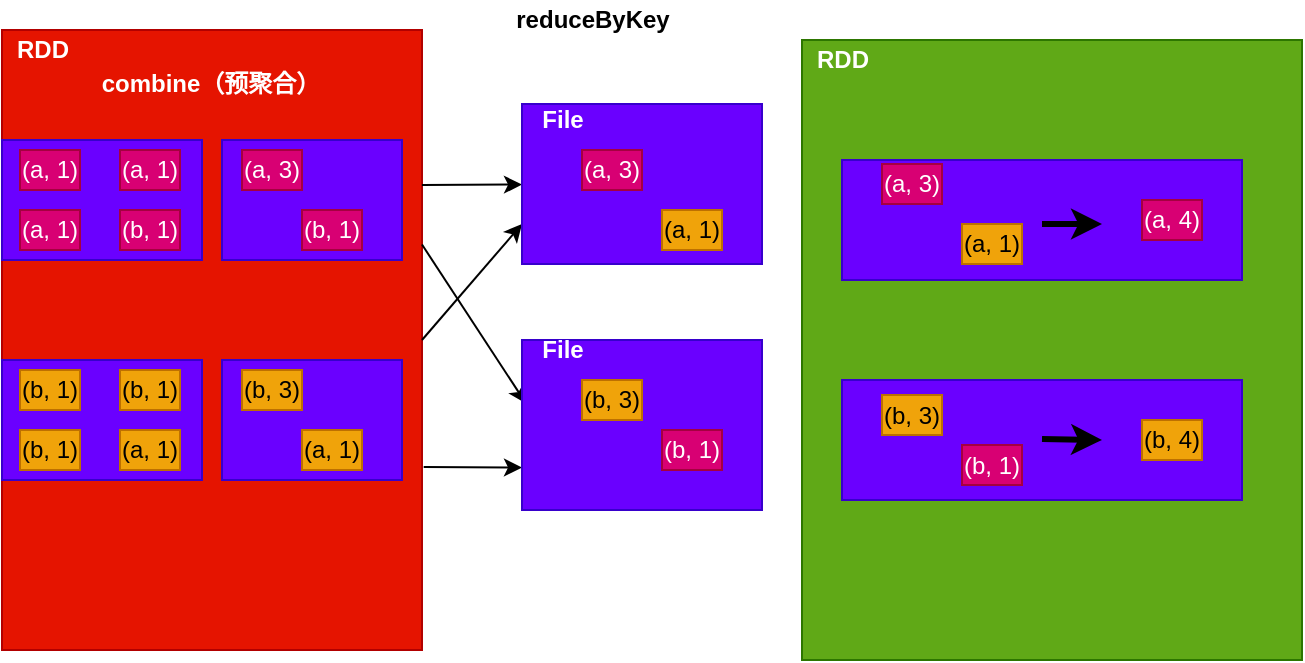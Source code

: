 <mxfile version="15.6.1" type="github">
  <diagram id="uHkLwH2D2pMiaK8kTUNt" name="第 1 页">
    <mxGraphModel dx="1038" dy="547" grid="1" gridSize="10" guides="1" tooltips="1" connect="1" arrows="1" fold="1" page="1" pageScale="1" pageWidth="827" pageHeight="1169" math="0" shadow="0">
      <root>
        <mxCell id="0" />
        <mxCell id="1" parent="0" />
        <mxCell id="VE1M2Om0jNycBHb0EIvG-1" value="" style="rounded=0;whiteSpace=wrap;html=1;shadow=0;labelBackgroundColor=none;labelBorderColor=none;fillColor=#e51400;strokeColor=#B20000;fontColor=#ffffff;" vertex="1" parent="1">
          <mxGeometry x="40" y="110" width="210" height="310" as="geometry" />
        </mxCell>
        <mxCell id="VE1M2Om0jNycBHb0EIvG-2" style="rounded=0;orthogonalLoop=1;jettySize=auto;html=1;exitX=1;exitY=0.25;exitDx=0;exitDy=0;" edge="1" parent="1" source="VE1M2Om0jNycBHb0EIvG-1" target="VE1M2Om0jNycBHb0EIvG-16">
          <mxGeometry relative="1" as="geometry">
            <mxPoint x="260" y="185" as="sourcePoint" />
          </mxGeometry>
        </mxCell>
        <mxCell id="VE1M2Om0jNycBHb0EIvG-3" style="edgeStyle=none;rounded=0;orthogonalLoop=1;jettySize=auto;html=1;exitX=1;exitY=0.346;exitDx=0;exitDy=0;entryX=0.017;entryY=0.374;entryDx=0;entryDy=0;entryPerimeter=0;exitPerimeter=0;" edge="1" parent="1" source="VE1M2Om0jNycBHb0EIvG-1" target="VE1M2Om0jNycBHb0EIvG-21">
          <mxGeometry relative="1" as="geometry" />
        </mxCell>
        <mxCell id="VE1M2Om0jNycBHb0EIvG-4" value="" style="rounded=0;whiteSpace=wrap;html=1;shadow=0;labelBackgroundColor=none;labelBorderColor=none;fillColor=#6a00ff;fontColor=#ffffff;strokeColor=#3700CC;" vertex="1" parent="1">
          <mxGeometry x="40" y="165" width="100" height="60" as="geometry" />
        </mxCell>
        <mxCell id="VE1M2Om0jNycBHb0EIvG-5" value="(a, 1)" style="rounded=0;whiteSpace=wrap;html=1;shadow=0;labelBackgroundColor=none;labelBorderColor=none;fillColor=#d80073;fontColor=#ffffff;strokeColor=#A50040;" vertex="1" parent="1">
          <mxGeometry x="49" y="170" width="30" height="20" as="geometry" />
        </mxCell>
        <mxCell id="VE1M2Om0jNycBHb0EIvG-6" value="(a, 1)" style="rounded=0;whiteSpace=wrap;html=1;shadow=0;labelBackgroundColor=none;labelBorderColor=none;fillColor=#d80073;fontColor=#ffffff;strokeColor=#A50040;" vertex="1" parent="1">
          <mxGeometry x="99" y="170" width="30" height="20" as="geometry" />
        </mxCell>
        <mxCell id="VE1M2Om0jNycBHb0EIvG-7" value="(a, 1)" style="rounded=0;whiteSpace=wrap;html=1;shadow=0;labelBackgroundColor=none;labelBorderColor=none;fillColor=#d80073;fontColor=#ffffff;strokeColor=#A50040;" vertex="1" parent="1">
          <mxGeometry x="49" y="200" width="30" height="20" as="geometry" />
        </mxCell>
        <mxCell id="VE1M2Om0jNycBHb0EIvG-8" value="(b, 1)" style="rounded=0;whiteSpace=wrap;html=1;shadow=0;labelBackgroundColor=none;labelBorderColor=none;fillColor=#d80073;fontColor=#ffffff;strokeColor=#A50040;" vertex="1" parent="1">
          <mxGeometry x="99" y="200" width="30" height="20" as="geometry" />
        </mxCell>
        <mxCell id="VE1M2Om0jNycBHb0EIvG-9" style="edgeStyle=none;rounded=0;orthogonalLoop=1;jettySize=auto;html=1;entryX=0;entryY=0.75;entryDx=0;entryDy=0;exitX=1.004;exitY=0.705;exitDx=0;exitDy=0;exitPerimeter=0;" edge="1" parent="1" source="VE1M2Om0jNycBHb0EIvG-1" target="VE1M2Om0jNycBHb0EIvG-21">
          <mxGeometry relative="1" as="geometry">
            <mxPoint x="260" y="324" as="sourcePoint" />
          </mxGeometry>
        </mxCell>
        <mxCell id="VE1M2Om0jNycBHb0EIvG-10" style="edgeStyle=none;rounded=0;orthogonalLoop=1;jettySize=auto;html=1;exitX=1;exitY=0.5;exitDx=0;exitDy=0;entryX=0;entryY=0.75;entryDx=0;entryDy=0;" edge="1" parent="1" source="VE1M2Om0jNycBHb0EIvG-1" target="VE1M2Om0jNycBHb0EIvG-16">
          <mxGeometry relative="1" as="geometry" />
        </mxCell>
        <mxCell id="VE1M2Om0jNycBHb0EIvG-11" value="" style="rounded=0;whiteSpace=wrap;html=1;shadow=0;labelBackgroundColor=none;labelBorderColor=none;fillColor=#6a00ff;fontColor=#ffffff;strokeColor=#3700CC;" vertex="1" parent="1">
          <mxGeometry x="40" y="275" width="100" height="60" as="geometry" />
        </mxCell>
        <mxCell id="VE1M2Om0jNycBHb0EIvG-12" value="(b, 1)" style="rounded=0;whiteSpace=wrap;html=1;shadow=0;labelBackgroundColor=none;labelBorderColor=none;fillColor=#f0a30a;fontColor=#000000;strokeColor=#BD7000;" vertex="1" parent="1">
          <mxGeometry x="49" y="280" width="30" height="20" as="geometry" />
        </mxCell>
        <mxCell id="VE1M2Om0jNycBHb0EIvG-13" value="(b, 1)" style="rounded=0;whiteSpace=wrap;html=1;shadow=0;labelBackgroundColor=none;labelBorderColor=none;fillColor=#f0a30a;fontColor=#000000;strokeColor=#BD7000;" vertex="1" parent="1">
          <mxGeometry x="99" y="280" width="30" height="20" as="geometry" />
        </mxCell>
        <mxCell id="VE1M2Om0jNycBHb0EIvG-14" value="(b, 1)" style="rounded=0;whiteSpace=wrap;html=1;shadow=0;labelBackgroundColor=none;labelBorderColor=none;fillColor=#f0a30a;fontColor=#000000;strokeColor=#BD7000;" vertex="1" parent="1">
          <mxGeometry x="49" y="310" width="30" height="20" as="geometry" />
        </mxCell>
        <mxCell id="VE1M2Om0jNycBHb0EIvG-15" value="(a, 1)" style="rounded=0;whiteSpace=wrap;html=1;shadow=0;labelBackgroundColor=none;labelBorderColor=none;fillColor=#f0a30a;fontColor=#000000;strokeColor=#BD7000;" vertex="1" parent="1">
          <mxGeometry x="99" y="310" width="30" height="20" as="geometry" />
        </mxCell>
        <mxCell id="VE1M2Om0jNycBHb0EIvG-16" value="" style="rounded=0;whiteSpace=wrap;html=1;shadow=0;labelBackgroundColor=none;labelBorderColor=none;fillColor=#6a00ff;fontColor=#ffffff;strokeColor=#3700CC;" vertex="1" parent="1">
          <mxGeometry x="300" y="147" width="120" height="80" as="geometry" />
        </mxCell>
        <mxCell id="VE1M2Om0jNycBHb0EIvG-21" value="" style="rounded=0;whiteSpace=wrap;html=1;shadow=0;labelBackgroundColor=none;labelBorderColor=none;fillColor=#6a00ff;fontColor=#ffffff;strokeColor=#3700CC;" vertex="1" parent="1">
          <mxGeometry x="300" y="265" width="120" height="85" as="geometry" />
        </mxCell>
        <mxCell id="VE1M2Om0jNycBHb0EIvG-26" value="&lt;b&gt;&lt;font color=&quot;#ffffff&quot;&gt;File&lt;/font&gt;&lt;/b&gt;" style="text;html=1;resizable=0;autosize=1;align=center;verticalAlign=middle;points=[];fillColor=none;strokeColor=none;rounded=0;shadow=0;labelBackgroundColor=none;labelBorderColor=none;" vertex="1" parent="1">
          <mxGeometry x="300" y="260" width="40" height="20" as="geometry" />
        </mxCell>
        <mxCell id="VE1M2Om0jNycBHb0EIvG-27" value="&lt;b&gt;&lt;font color=&quot;#ffffff&quot;&gt;File&lt;/font&gt;&lt;/b&gt;" style="text;html=1;resizable=0;autosize=1;align=center;verticalAlign=middle;points=[];fillColor=none;strokeColor=none;rounded=0;shadow=0;labelBackgroundColor=none;labelBorderColor=none;" vertex="1" parent="1">
          <mxGeometry x="300" y="145" width="40" height="20" as="geometry" />
        </mxCell>
        <mxCell id="VE1M2Om0jNycBHb0EIvG-67" style="edgeStyle=orthogonalEdgeStyle;rounded=0;orthogonalLoop=1;jettySize=auto;html=1;strokeWidth=4;" edge="1" parent="1">
          <mxGeometry relative="1" as="geometry">
            <mxPoint x="602" y="203" as="targetPoint" />
            <mxPoint x="562" y="203" as="sourcePoint" />
            <Array as="points">
              <mxPoint x="592" y="203" />
              <mxPoint x="592" y="203" />
            </Array>
          </mxGeometry>
        </mxCell>
        <mxCell id="VE1M2Om0jNycBHb0EIvG-28" value="" style="rounded=0;whiteSpace=wrap;html=1;shadow=0;labelBackgroundColor=none;labelBorderColor=none;fillColor=#60a917;strokeColor=#2D7600;fontColor=#ffffff;" vertex="1" parent="1">
          <mxGeometry x="440" y="115" width="250" height="310" as="geometry" />
        </mxCell>
        <mxCell id="VE1M2Om0jNycBHb0EIvG-29" value="" style="rounded=0;whiteSpace=wrap;html=1;shadow=0;labelBackgroundColor=none;labelBorderColor=none;fillColor=#6a00ff;fontColor=#ffffff;strokeColor=#3700CC;" vertex="1" parent="1">
          <mxGeometry x="460" y="175" width="200" height="60" as="geometry" />
        </mxCell>
        <mxCell id="VE1M2Om0jNycBHb0EIvG-34" value="" style="rounded=0;whiteSpace=wrap;html=1;shadow=0;labelBackgroundColor=none;labelBorderColor=none;fillColor=#6a00ff;fontColor=#ffffff;strokeColor=#3700CC;" vertex="1" parent="1">
          <mxGeometry x="460" y="285" width="200" height="60" as="geometry" />
        </mxCell>
        <mxCell id="VE1M2Om0jNycBHb0EIvG-44" value="&lt;b&gt;&lt;font color=&quot;#ffffff&quot;&gt;RDD&lt;/font&gt;&lt;/b&gt;" style="text;html=1;resizable=0;autosize=1;align=center;verticalAlign=middle;points=[];fillColor=none;strokeColor=none;rounded=0;shadow=0;labelBackgroundColor=none;labelBorderColor=none;" vertex="1" parent="1">
          <mxGeometry x="40" y="110" width="40" height="20" as="geometry" />
        </mxCell>
        <mxCell id="VE1M2Om0jNycBHb0EIvG-45" value="&lt;b&gt;&lt;font color=&quot;#ffffff&quot;&gt;RDD&lt;/font&gt;&lt;/b&gt;" style="text;html=1;resizable=0;autosize=1;align=center;verticalAlign=middle;points=[];fillColor=none;strokeColor=none;rounded=0;shadow=0;labelBackgroundColor=none;labelBorderColor=none;" vertex="1" parent="1">
          <mxGeometry x="440" y="115" width="40" height="20" as="geometry" />
        </mxCell>
        <mxCell id="VE1M2Om0jNycBHb0EIvG-47" value="&lt;b&gt;&lt;font color=&quot;#ffffff&quot;&gt;GroupByKey&lt;/font&gt;&lt;br&gt;&lt;/b&gt;" style="text;html=1;resizable=0;autosize=1;align=center;verticalAlign=middle;points=[];fillColor=none;strokeColor=none;rounded=0;shadow=0;labelBackgroundColor=none;labelBorderColor=none;" vertex="1" parent="1">
          <mxGeometry x="290" y="110" width="90" height="20" as="geometry" />
        </mxCell>
        <mxCell id="VE1M2Om0jNycBHb0EIvG-49" value="&lt;b&gt;reduceByKey&lt;br&gt;&lt;/b&gt;" style="text;html=1;resizable=0;autosize=1;align=center;verticalAlign=middle;points=[];fillColor=none;strokeColor=none;rounded=0;shadow=0;labelBackgroundColor=none;labelBorderColor=none;" vertex="1" parent="1">
          <mxGeometry x="290" y="95" width="90" height="20" as="geometry" />
        </mxCell>
        <mxCell id="VE1M2Om0jNycBHb0EIvG-50" value="" style="rounded=0;whiteSpace=wrap;html=1;shadow=0;labelBackgroundColor=none;labelBorderColor=none;fillColor=#6a00ff;fontColor=#ffffff;strokeColor=#3700CC;" vertex="1" parent="1">
          <mxGeometry x="150" y="165" width="90" height="60" as="geometry" />
        </mxCell>
        <mxCell id="VE1M2Om0jNycBHb0EIvG-51" value="(a, 3)" style="rounded=0;whiteSpace=wrap;html=1;shadow=0;labelBackgroundColor=none;labelBorderColor=none;fillColor=#d80073;fontColor=#ffffff;strokeColor=#A50040;" vertex="1" parent="1">
          <mxGeometry x="160" y="170" width="30" height="20" as="geometry" />
        </mxCell>
        <mxCell id="VE1M2Om0jNycBHb0EIvG-52" value="(b, 1)" style="rounded=0;whiteSpace=wrap;html=1;shadow=0;labelBackgroundColor=none;labelBorderColor=none;fillColor=#d80073;fontColor=#ffffff;strokeColor=#A50040;" vertex="1" parent="1">
          <mxGeometry x="190" y="200" width="30" height="20" as="geometry" />
        </mxCell>
        <mxCell id="VE1M2Om0jNycBHb0EIvG-54" value="" style="rounded=0;whiteSpace=wrap;html=1;shadow=0;labelBackgroundColor=none;labelBorderColor=none;fillColor=#6a00ff;fontColor=#ffffff;strokeColor=#3700CC;" vertex="1" parent="1">
          <mxGeometry x="150" y="275" width="90" height="60" as="geometry" />
        </mxCell>
        <mxCell id="VE1M2Om0jNycBHb0EIvG-55" value="(b, 3)" style="rounded=0;whiteSpace=wrap;html=1;shadow=0;labelBackgroundColor=none;labelBorderColor=none;fillColor=#f0a30a;fontColor=#000000;strokeColor=#BD7000;" vertex="1" parent="1">
          <mxGeometry x="160" y="280" width="30" height="20" as="geometry" />
        </mxCell>
        <mxCell id="VE1M2Om0jNycBHb0EIvG-56" value="(a, 1)" style="rounded=0;whiteSpace=wrap;html=1;shadow=0;labelBackgroundColor=none;labelBorderColor=none;fillColor=#f0a30a;fontColor=#000000;strokeColor=#BD7000;" vertex="1" parent="1">
          <mxGeometry x="190" y="310" width="30" height="20" as="geometry" />
        </mxCell>
        <mxCell id="VE1M2Om0jNycBHb0EIvG-57" value="(a, 3)" style="rounded=0;whiteSpace=wrap;html=1;shadow=0;labelBackgroundColor=none;labelBorderColor=none;fillColor=#d80073;fontColor=#ffffff;strokeColor=#A50040;" vertex="1" parent="1">
          <mxGeometry x="330" y="170" width="30" height="20" as="geometry" />
        </mxCell>
        <mxCell id="VE1M2Om0jNycBHb0EIvG-58" value="(b, 1)" style="rounded=0;whiteSpace=wrap;html=1;shadow=0;labelBackgroundColor=none;labelBorderColor=none;fillColor=#d80073;fontColor=#ffffff;strokeColor=#A50040;" vertex="1" parent="1">
          <mxGeometry x="370" y="310" width="30" height="20" as="geometry" />
        </mxCell>
        <mxCell id="VE1M2Om0jNycBHb0EIvG-59" value="(b, 3)" style="rounded=0;whiteSpace=wrap;html=1;shadow=0;labelBackgroundColor=none;labelBorderColor=none;fillColor=#f0a30a;fontColor=#000000;strokeColor=#BD7000;" vertex="1" parent="1">
          <mxGeometry x="330" y="285" width="30" height="20" as="geometry" />
        </mxCell>
        <mxCell id="VE1M2Om0jNycBHb0EIvG-60" value="(a, 1)" style="rounded=0;whiteSpace=wrap;html=1;shadow=0;labelBackgroundColor=none;labelBorderColor=none;fillColor=#f0a30a;fontColor=#000000;strokeColor=#BD7000;" vertex="1" parent="1">
          <mxGeometry x="370" y="200" width="30" height="20" as="geometry" />
        </mxCell>
        <mxCell id="VE1M2Om0jNycBHb0EIvG-62" value="(a, 3)" style="rounded=0;whiteSpace=wrap;html=1;shadow=0;labelBackgroundColor=none;labelBorderColor=none;fillColor=#d80073;fontColor=#ffffff;strokeColor=#A50040;" vertex="1" parent="1">
          <mxGeometry x="480" y="177" width="30" height="20" as="geometry" />
        </mxCell>
        <mxCell id="VE1M2Om0jNycBHb0EIvG-63" value="(a, 1)" style="rounded=0;whiteSpace=wrap;html=1;shadow=0;labelBackgroundColor=none;labelBorderColor=none;fillColor=#f0a30a;fontColor=#000000;strokeColor=#BD7000;" vertex="1" parent="1">
          <mxGeometry x="520" y="207" width="30" height="20" as="geometry" />
        </mxCell>
        <mxCell id="VE1M2Om0jNycBHb0EIvG-64" value="(b, 3)" style="rounded=0;whiteSpace=wrap;html=1;shadow=0;labelBackgroundColor=none;labelBorderColor=none;fillColor=#f0a30a;fontColor=#000000;strokeColor=#BD7000;" vertex="1" parent="1">
          <mxGeometry x="480" y="292.5" width="30" height="20" as="geometry" />
        </mxCell>
        <mxCell id="VE1M2Om0jNycBHb0EIvG-65" value="(b, 1)" style="rounded=0;whiteSpace=wrap;html=1;shadow=0;labelBackgroundColor=none;labelBorderColor=none;fillColor=#d80073;fontColor=#ffffff;strokeColor=#A50040;" vertex="1" parent="1">
          <mxGeometry x="520" y="317.5" width="30" height="20" as="geometry" />
        </mxCell>
        <mxCell id="VE1M2Om0jNycBHb0EIvG-70" style="rounded=0;orthogonalLoop=1;jettySize=auto;html=1;strokeWidth=3;" edge="1" parent="1">
          <mxGeometry relative="1" as="geometry">
            <mxPoint x="590" y="315" as="targetPoint" />
            <mxPoint x="560" y="314.5" as="sourcePoint" />
          </mxGeometry>
        </mxCell>
        <mxCell id="VE1M2Om0jNycBHb0EIvG-71" style="rounded=0;orthogonalLoop=1;jettySize=auto;html=1;strokeWidth=3;" edge="1" parent="1">
          <mxGeometry relative="1" as="geometry">
            <mxPoint x="590" y="207" as="targetPoint" />
            <mxPoint x="560" y="207" as="sourcePoint" />
          </mxGeometry>
        </mxCell>
        <mxCell id="VE1M2Om0jNycBHb0EIvG-74" value="(a, 4)" style="rounded=0;whiteSpace=wrap;html=1;shadow=0;labelBackgroundColor=none;labelBorderColor=none;fillColor=#d80073;fontColor=#ffffff;strokeColor=#A50040;" vertex="1" parent="1">
          <mxGeometry x="610" y="195" width="30" height="20" as="geometry" />
        </mxCell>
        <mxCell id="VE1M2Om0jNycBHb0EIvG-75" value="(b, 4)" style="rounded=0;whiteSpace=wrap;html=1;shadow=0;labelBackgroundColor=none;labelBorderColor=none;fillColor=#f0a30a;fontColor=#000000;strokeColor=#BD7000;" vertex="1" parent="1">
          <mxGeometry x="610" y="305" width="30" height="20" as="geometry" />
        </mxCell>
        <mxCell id="VE1M2Om0jNycBHb0EIvG-76" value="&lt;b&gt;&lt;font color=&quot;#ffffff&quot;&gt;combine（预聚合）&lt;/font&gt;&lt;br&gt;&lt;/b&gt;" style="text;html=1;resizable=0;autosize=1;align=center;verticalAlign=middle;points=[];fillColor=none;strokeColor=none;rounded=0;shadow=0;labelBackgroundColor=none;labelBorderColor=none;" vertex="1" parent="1">
          <mxGeometry x="79" y="127" width="130" height="20" as="geometry" />
        </mxCell>
      </root>
    </mxGraphModel>
  </diagram>
</mxfile>

